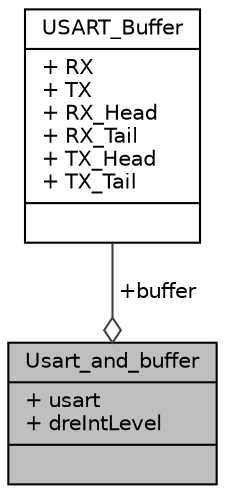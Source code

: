 digraph "Usart_and_buffer"
{
  edge [fontname="Helvetica",fontsize="10",labelfontname="Helvetica",labelfontsize="10"];
  node [fontname="Helvetica",fontsize="10",shape=record];
  Node1 [label="{Usart_and_buffer\n|+ usart\l+ dreIntLevel\l|}",height=0.2,width=0.4,color="black", fillcolor="grey75", style="filled", fontcolor="black"];
  Node2 -> Node1 [color="grey25",fontsize="10",style="solid",label=" +buffer" ,arrowhead="odiamond",fontname="Helvetica"];
  Node2 [label="{USART_Buffer\n|+ RX\l+ TX\l+ RX_Head\l+ RX_Tail\l+ TX_Head\l+ TX_Tail\l|}",height=0.2,width=0.4,color="black", fillcolor="white", style="filled",URL="$struct_u_s_a_r_t___buffer.html"];
}
